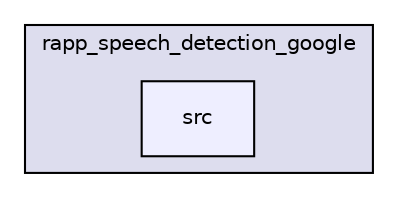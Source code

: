 digraph "/home/travis/rapp_temp/rapp-platform/rapp_speech_detection_google/src" {
  compound=true
  node [ fontsize="10", fontname="Helvetica"];
  edge [ labelfontsize="10", labelfontname="Helvetica"];
  subgraph clusterdir_e0e61ad8a500407e26fb740a2ee0e630 {
    graph [ bgcolor="#ddddee", pencolor="black", label="rapp_speech_detection_google" fontname="Helvetica", fontsize="10", URL="dir_e0e61ad8a500407e26fb740a2ee0e630.html"]
  dir_d620c444ec18d6704f908a0e7d62d230 [shape=box, label="src", style="filled", fillcolor="#eeeeff", pencolor="black", URL="dir_d620c444ec18d6704f908a0e7d62d230.html"];
  }
}
